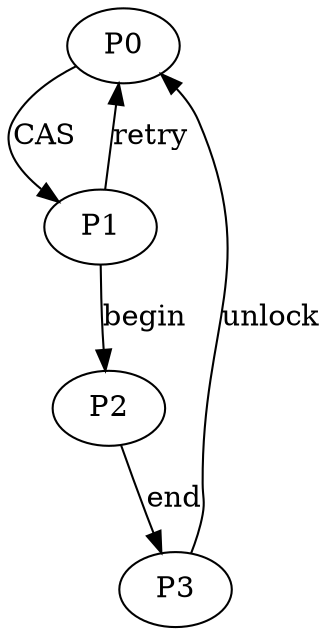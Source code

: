 digraph {
0 [label="P0"];
1 [label="P1"];
2 [label="P2"];
3 [label="P3"];
0 -> 1 [label="CAS"]
1 -> 0 [label="retry"]
1 -> 2 [label="begin"]
2 -> 3 [label="end"]
3 -> 0 [label="unlock"]
}
